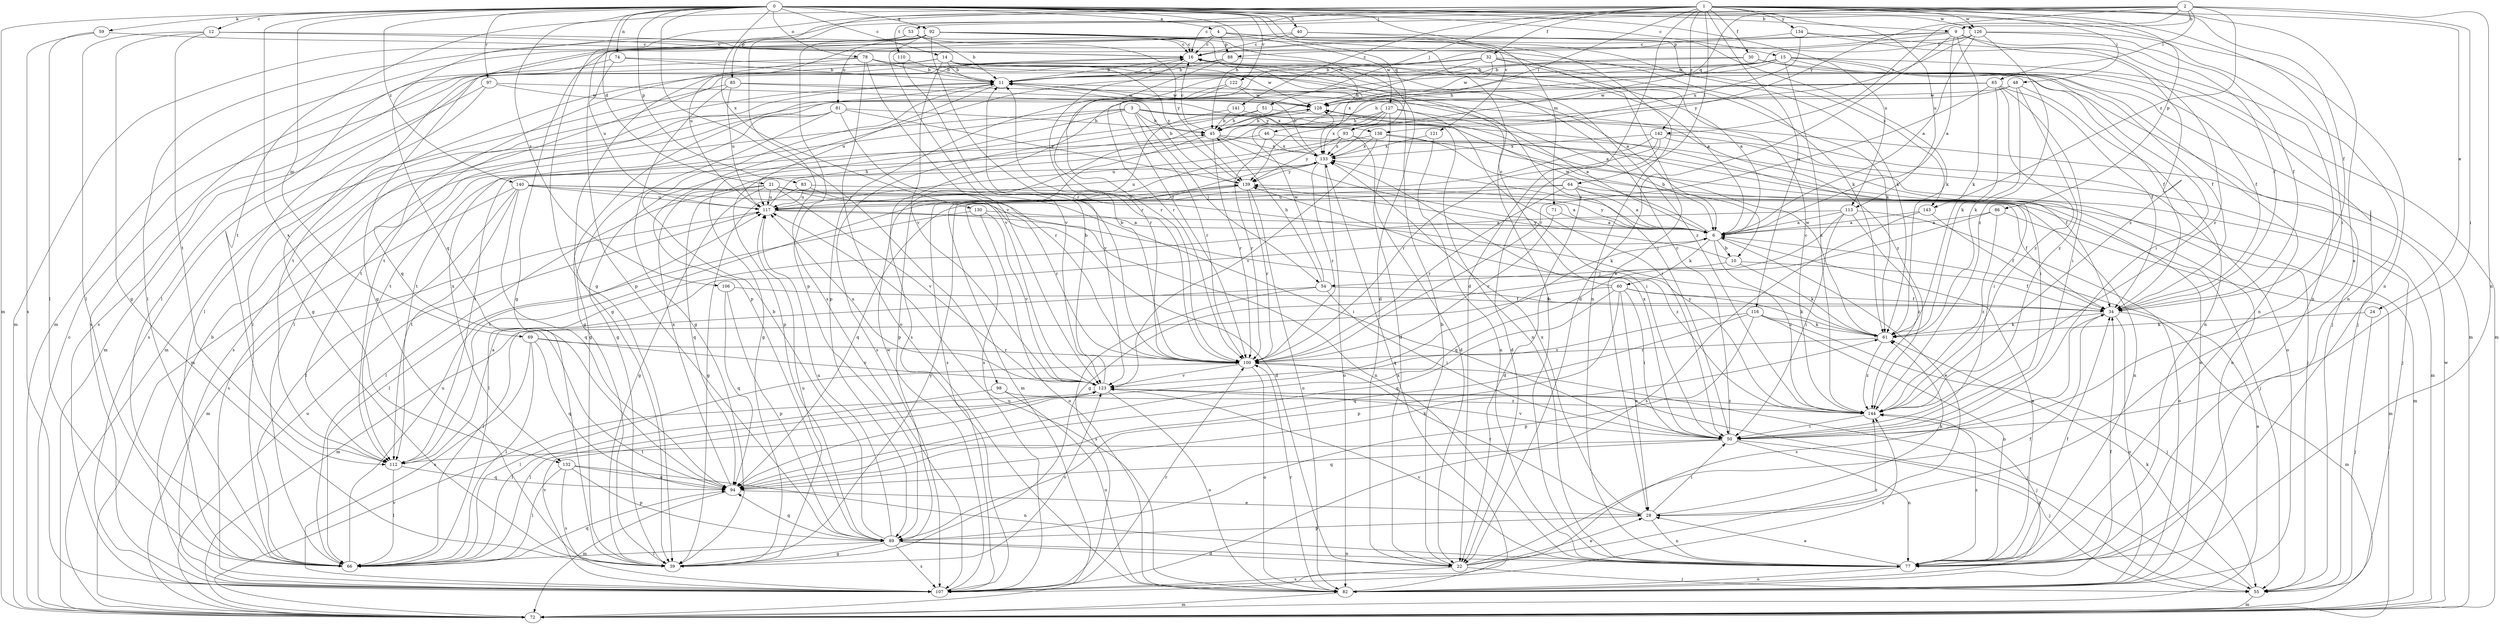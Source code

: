 strict digraph  {
0;
1;
2;
3;
4;
6;
9;
10;
11;
12;
14;
15;
16;
21;
22;
24;
28;
30;
32;
34;
39;
40;
45;
46;
48;
50;
51;
53;
54;
55;
59;
60;
61;
64;
65;
66;
69;
71;
72;
74;
77;
78;
81;
82;
83;
85;
86;
88;
89;
92;
93;
94;
97;
98;
100;
106;
107;
110;
112;
113;
116;
117;
121;
122;
123;
126;
127;
128;
130;
132;
133;
134;
138;
139;
140;
141;
142;
143;
144;
0 -> 4  [label=a];
0 -> 9  [label=b];
0 -> 12  [label=c];
0 -> 14  [label=c];
0 -> 15  [label=c];
0 -> 21  [label=d];
0 -> 40  [label=h];
0 -> 45  [label=h];
0 -> 59  [label=k];
0 -> 69  [label=m];
0 -> 71  [label=m];
0 -> 72  [label=m];
0 -> 74  [label=n];
0 -> 77  [label=n];
0 -> 78  [label=o];
0 -> 83  [label=p];
0 -> 92  [label=q];
0 -> 93  [label=q];
0 -> 97  [label=r];
0 -> 98  [label=r];
0 -> 106  [label=s];
0 -> 113  [label=u];
0 -> 121  [label=v];
0 -> 122  [label=v];
0 -> 126  [label=w];
0 -> 130  [label=x];
0 -> 132  [label=x];
0 -> 140  [label=z];
1 -> 22  [label=d];
1 -> 24  [label=e];
1 -> 28  [label=e];
1 -> 30  [label=f];
1 -> 32  [label=f];
1 -> 34  [label=f];
1 -> 39  [label=g];
1 -> 46  [label=i];
1 -> 48  [label=i];
1 -> 50  [label=i];
1 -> 51  [label=j];
1 -> 64  [label=l];
1 -> 85  [label=p];
1 -> 86  [label=p];
1 -> 107  [label=s];
1 -> 110  [label=t];
1 -> 112  [label=t];
1 -> 113  [label=u];
1 -> 116  [label=u];
1 -> 126  [label=w];
1 -> 134  [label=y];
1 -> 141  [label=z];
1 -> 142  [label=z];
2 -> 9  [label=b];
2 -> 16  [label=c];
2 -> 50  [label=i];
2 -> 53  [label=j];
2 -> 65  [label=l];
2 -> 77  [label=n];
2 -> 93  [label=q];
2 -> 94  [label=q];
2 -> 138  [label=y];
2 -> 142  [label=z];
2 -> 143  [label=z];
3 -> 10  [label=b];
3 -> 39  [label=g];
3 -> 45  [label=h];
3 -> 54  [label=j];
3 -> 72  [label=m];
3 -> 77  [label=n];
3 -> 100  [label=r];
3 -> 132  [label=x];
3 -> 138  [label=y];
4 -> 16  [label=c];
4 -> 28  [label=e];
4 -> 39  [label=g];
4 -> 81  [label=o];
4 -> 88  [label=p];
4 -> 127  [label=w];
4 -> 143  [label=z];
6 -> 10  [label=b];
6 -> 28  [label=e];
6 -> 60  [label=k];
6 -> 94  [label=q];
6 -> 128  [label=w];
6 -> 133  [label=x];
6 -> 139  [label=y];
6 -> 144  [label=z];
9 -> 6  [label=a];
9 -> 22  [label=d];
9 -> 34  [label=f];
9 -> 61  [label=k];
9 -> 66  [label=l];
9 -> 88  [label=p];
9 -> 100  [label=r];
9 -> 144  [label=z];
10 -> 34  [label=f];
10 -> 54  [label=j];
10 -> 61  [label=k];
10 -> 139  [label=y];
11 -> 16  [label=c];
11 -> 39  [label=g];
11 -> 72  [label=m];
11 -> 117  [label=u];
11 -> 128  [label=w];
12 -> 16  [label=c];
12 -> 39  [label=g];
12 -> 61  [label=k];
12 -> 66  [label=l];
12 -> 112  [label=t];
14 -> 11  [label=b];
14 -> 34  [label=f];
14 -> 107  [label=s];
14 -> 112  [label=t];
14 -> 123  [label=v];
14 -> 128  [label=w];
14 -> 133  [label=x];
14 -> 139  [label=y];
15 -> 11  [label=b];
15 -> 34  [label=f];
15 -> 45  [label=h];
15 -> 55  [label=j];
15 -> 72  [label=m];
15 -> 77  [label=n];
15 -> 89  [label=p];
15 -> 100  [label=r];
15 -> 144  [label=z];
16 -> 11  [label=b];
16 -> 66  [label=l];
16 -> 100  [label=r];
16 -> 144  [label=z];
21 -> 6  [label=a];
21 -> 34  [label=f];
21 -> 39  [label=g];
21 -> 66  [label=l];
21 -> 94  [label=q];
21 -> 100  [label=r];
21 -> 117  [label=u];
21 -> 123  [label=v];
22 -> 11  [label=b];
22 -> 28  [label=e];
22 -> 34  [label=f];
22 -> 55  [label=j];
22 -> 107  [label=s];
22 -> 144  [label=z];
24 -> 55  [label=j];
24 -> 61  [label=k];
28 -> 50  [label=i];
28 -> 61  [label=k];
28 -> 77  [label=n];
28 -> 89  [label=p];
28 -> 100  [label=r];
28 -> 133  [label=x];
30 -> 11  [label=b];
30 -> 50  [label=i];
30 -> 72  [label=m];
30 -> 112  [label=t];
32 -> 6  [label=a];
32 -> 11  [label=b];
32 -> 34  [label=f];
32 -> 45  [label=h];
32 -> 61  [label=k];
32 -> 89  [label=p];
32 -> 128  [label=w];
34 -> 61  [label=k];
34 -> 72  [label=m];
34 -> 82  [label=o];
34 -> 107  [label=s];
39 -> 117  [label=u];
39 -> 123  [label=v];
39 -> 139  [label=y];
40 -> 16  [label=c];
40 -> 61  [label=k];
40 -> 72  [label=m];
40 -> 77  [label=n];
45 -> 16  [label=c];
45 -> 50  [label=i];
45 -> 55  [label=j];
45 -> 89  [label=p];
45 -> 100  [label=r];
45 -> 133  [label=x];
46 -> 82  [label=o];
46 -> 100  [label=r];
46 -> 112  [label=t];
46 -> 133  [label=x];
48 -> 45  [label=h];
48 -> 61  [label=k];
48 -> 77  [label=n];
48 -> 128  [label=w];
48 -> 144  [label=z];
50 -> 16  [label=c];
50 -> 55  [label=j];
50 -> 77  [label=n];
50 -> 94  [label=q];
50 -> 112  [label=t];
50 -> 123  [label=v];
50 -> 133  [label=x];
51 -> 39  [label=g];
51 -> 45  [label=h];
51 -> 82  [label=o];
53 -> 11  [label=b];
53 -> 16  [label=c];
53 -> 66  [label=l];
53 -> 89  [label=p];
53 -> 139  [label=y];
54 -> 34  [label=f];
54 -> 45  [label=h];
54 -> 50  [label=i];
54 -> 66  [label=l];
54 -> 107  [label=s];
54 -> 128  [label=w];
55 -> 61  [label=k];
55 -> 72  [label=m];
59 -> 16  [label=c];
59 -> 66  [label=l];
59 -> 107  [label=s];
60 -> 16  [label=c];
60 -> 28  [label=e];
60 -> 34  [label=f];
60 -> 50  [label=i];
60 -> 61  [label=k];
60 -> 72  [label=m];
60 -> 89  [label=p];
60 -> 94  [label=q];
61 -> 100  [label=r];
61 -> 128  [label=w];
61 -> 144  [label=z];
64 -> 6  [label=a];
64 -> 22  [label=d];
64 -> 72  [label=m];
64 -> 77  [label=n];
64 -> 94  [label=q];
64 -> 100  [label=r];
64 -> 117  [label=u];
65 -> 34  [label=f];
65 -> 50  [label=i];
65 -> 61  [label=k];
65 -> 66  [label=l];
65 -> 100  [label=r];
65 -> 107  [label=s];
65 -> 128  [label=w];
65 -> 144  [label=z];
66 -> 94  [label=q];
66 -> 117  [label=u];
69 -> 66  [label=l];
69 -> 94  [label=q];
69 -> 100  [label=r];
69 -> 107  [label=s];
69 -> 123  [label=v];
71 -> 6  [label=a];
71 -> 100  [label=r];
72 -> 6  [label=a];
72 -> 16  [label=c];
72 -> 117  [label=u];
72 -> 123  [label=v];
72 -> 128  [label=w];
74 -> 6  [label=a];
74 -> 11  [label=b];
74 -> 39  [label=g];
74 -> 117  [label=u];
77 -> 6  [label=a];
77 -> 28  [label=e];
77 -> 34  [label=f];
77 -> 82  [label=o];
77 -> 123  [label=v];
77 -> 144  [label=z];
78 -> 11  [label=b];
78 -> 50  [label=i];
78 -> 55  [label=j];
78 -> 82  [label=o];
78 -> 94  [label=q];
78 -> 107  [label=s];
78 -> 123  [label=v];
81 -> 39  [label=g];
81 -> 45  [label=h];
81 -> 100  [label=r];
81 -> 107  [label=s];
81 -> 112  [label=t];
81 -> 139  [label=y];
82 -> 34  [label=f];
82 -> 72  [label=m];
82 -> 100  [label=r];
82 -> 117  [label=u];
82 -> 133  [label=x];
82 -> 144  [label=z];
83 -> 39  [label=g];
83 -> 55  [label=j];
83 -> 77  [label=n];
83 -> 117  [label=u];
85 -> 39  [label=g];
85 -> 66  [label=l];
85 -> 117  [label=u];
85 -> 128  [label=w];
85 -> 144  [label=z];
86 -> 6  [label=a];
86 -> 72  [label=m];
86 -> 94  [label=q];
86 -> 144  [label=z];
88 -> 6  [label=a];
88 -> 11  [label=b];
88 -> 39  [label=g];
88 -> 100  [label=r];
89 -> 11  [label=b];
89 -> 22  [label=d];
89 -> 39  [label=g];
89 -> 66  [label=l];
89 -> 77  [label=n];
89 -> 94  [label=q];
89 -> 107  [label=s];
89 -> 117  [label=u];
92 -> 16  [label=c];
92 -> 22  [label=d];
92 -> 39  [label=g];
92 -> 61  [label=k];
92 -> 72  [label=m];
92 -> 77  [label=n];
92 -> 89  [label=p];
92 -> 100  [label=r];
92 -> 117  [label=u];
92 -> 123  [label=v];
92 -> 128  [label=w];
93 -> 22  [label=d];
93 -> 82  [label=o];
93 -> 117  [label=u];
93 -> 133  [label=x];
93 -> 139  [label=y];
94 -> 28  [label=e];
94 -> 61  [label=k];
94 -> 72  [label=m];
94 -> 133  [label=x];
97 -> 72  [label=m];
97 -> 107  [label=s];
97 -> 128  [label=w];
97 -> 133  [label=x];
98 -> 66  [label=l];
98 -> 82  [label=o];
98 -> 144  [label=z];
100 -> 11  [label=b];
100 -> 55  [label=j];
100 -> 66  [label=l];
100 -> 82  [label=o];
100 -> 123  [label=v];
106 -> 34  [label=f];
106 -> 89  [label=p];
106 -> 94  [label=q];
107 -> 11  [label=b];
107 -> 100  [label=r];
107 -> 123  [label=v];
107 -> 128  [label=w];
107 -> 144  [label=z];
110 -> 11  [label=b];
110 -> 123  [label=v];
112 -> 6  [label=a];
112 -> 66  [label=l];
112 -> 94  [label=q];
113 -> 6  [label=a];
113 -> 39  [label=g];
113 -> 50  [label=i];
113 -> 66  [label=l];
113 -> 82  [label=o];
113 -> 144  [label=z];
116 -> 55  [label=j];
116 -> 61  [label=k];
116 -> 77  [label=n];
116 -> 89  [label=p];
116 -> 94  [label=q];
116 -> 123  [label=v];
117 -> 6  [label=a];
117 -> 45  [label=h];
117 -> 72  [label=m];
117 -> 144  [label=z];
121 -> 77  [label=n];
121 -> 133  [label=x];
122 -> 6  [label=a];
122 -> 100  [label=r];
122 -> 112  [label=t];
122 -> 128  [label=w];
123 -> 11  [label=b];
123 -> 55  [label=j];
123 -> 66  [label=l];
123 -> 82  [label=o];
123 -> 117  [label=u];
123 -> 144  [label=z];
126 -> 6  [label=a];
126 -> 16  [label=c];
126 -> 34  [label=f];
126 -> 77  [label=n];
126 -> 128  [label=w];
126 -> 139  [label=y];
126 -> 144  [label=z];
127 -> 6  [label=a];
127 -> 22  [label=d];
127 -> 45  [label=h];
127 -> 50  [label=i];
127 -> 89  [label=p];
127 -> 112  [label=t];
127 -> 133  [label=x];
128 -> 45  [label=h];
128 -> 107  [label=s];
130 -> 6  [label=a];
130 -> 66  [label=l];
130 -> 82  [label=o];
130 -> 123  [label=v];
132 -> 66  [label=l];
132 -> 77  [label=n];
132 -> 89  [label=p];
132 -> 94  [label=q];
132 -> 107  [label=s];
133 -> 11  [label=b];
133 -> 72  [label=m];
133 -> 82  [label=o];
133 -> 100  [label=r];
133 -> 117  [label=u];
133 -> 139  [label=y];
134 -> 16  [label=c];
134 -> 77  [label=n];
134 -> 133  [label=x];
134 -> 144  [label=z];
138 -> 34  [label=f];
138 -> 50  [label=i];
138 -> 107  [label=s];
138 -> 123  [label=v];
138 -> 133  [label=x];
139 -> 11  [label=b];
139 -> 82  [label=o];
139 -> 100  [label=r];
139 -> 112  [label=t];
139 -> 117  [label=u];
140 -> 22  [label=d];
140 -> 50  [label=i];
140 -> 61  [label=k];
140 -> 66  [label=l];
140 -> 94  [label=q];
140 -> 107  [label=s];
140 -> 112  [label=t];
140 -> 117  [label=u];
141 -> 45  [label=h];
141 -> 50  [label=i];
141 -> 123  [label=v];
142 -> 22  [label=d];
142 -> 55  [label=j];
142 -> 72  [label=m];
142 -> 100  [label=r];
142 -> 107  [label=s];
142 -> 133  [label=x];
143 -> 6  [label=a];
143 -> 34  [label=f];
143 -> 107  [label=s];
144 -> 16  [label=c];
144 -> 50  [label=i];
144 -> 139  [label=y];
}
